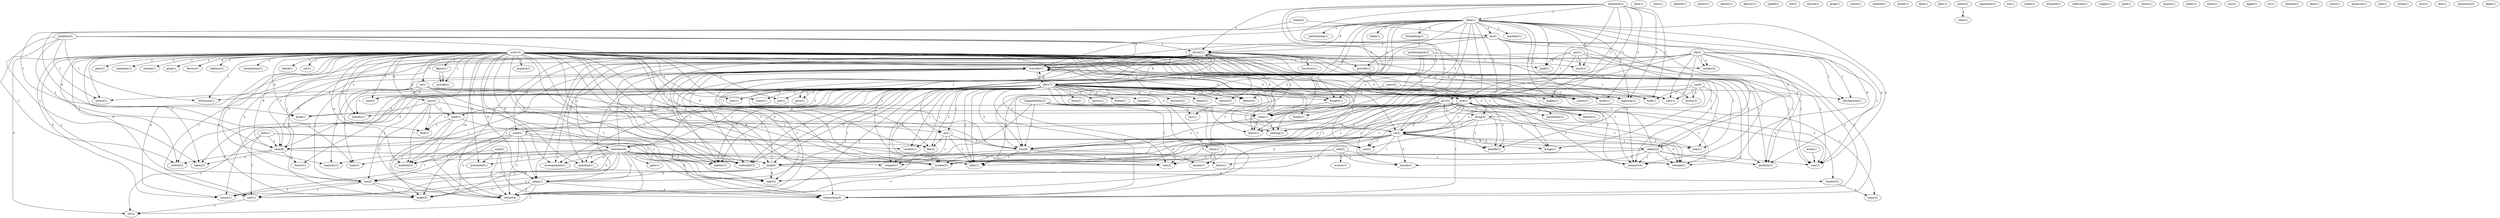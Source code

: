 digraph G {
  home [ label="home(2)" ];
  go [ label="go(2)" ];
  hook [ label="hook(1)" ];
  face [ label="face(1)" ];
  uses [ label="uses(1)" ];
  default [ label="default(1)" ];
  problem [ label="problem(3)" ];
  drive [ label="drive(21)" ];
  bunch [ label="bunch(1)" ];
  meg [ label="meg(9)" ];
  notice [ label="notice(1)" ];
  exclusion [ label="exclusion(1)" ];
  time [ label="time(8)" ];
  switch [ label="switch(2)" ];
  system [ label="system(5)" ];
  takes [ label="takes(2)" ];
  power [ label="power(1)" ];
  standard [ label="standard(2)" ];
  data [ label="data(1)" ];
  makes [ label="makes(1)" ];
  comes [ label="comes(1)" ];
  multi [ label="multi(1)" ];
  want [ label="want(1)" ];
  tasking [ label="tasking(1)" ];
  bus [ label="bus(8)" ];
  highway [ label="highway(1)" ];
  know [ label="know(1)" ];
  well [ label="well(1)" ];
  vlb [ label="vlb(1)" ];
  money [ label="money(2)" ];
  pc [ label="pc(10)" ];
  mechanism [ label="mechanism(1)" ];
  transfer [ label="transfer(7)" ];
  connection [ label="connection(3)" ];
  rate [ label="rate(1)" ];
  option [ label="option(1)" ];
  mfm [ label="mfm(1)" ];
  cost [ label="cost(1)" ];
  controller [ label="controller(2)" ];
  lot [ label="lot(2)" ];
  variant [ label="variant(1)" ];
  deliver [ label="deliver(1)" ];
  add [ label="add(3)" ];
  storage [ label="storage(1)" ];
  access [ label="access(1)" ];
  speed [ label="speed(1)" ];
  card [ label="card(2)" ];
  prevented [ label="prevented(1)" ];
  medium [ label="medium(2)" ];
  choice [ label="choice(4)" ];
  expandibility [ label="expandibility(2)" ];
  run [ label="run(1)" ];
  tape [ label="tape(3)" ];
  start [ label="start(1)" ];
  rom [ label="rom(2)" ];
  means [ label="means(1)" ];
  xel [ label="xel(2)" ];
  machine [ label="machine(1)" ];
  partitioning [ label="partitioning(1)" ];
  ide [ label="ide(4)" ];
  ability [ label="ability(2)" ];
  provide [ label="provide(1)" ];
  perform [ label="perform(1)" ];
  table [ label="table(1)" ];
  one [ label="one(1)" ];
  way [ label="way(2)" ];
  grab [ label="grab(1)" ];
  formatting [ label="formatting(1)" ];
  ie [ label="ie(2)" ];
  file [ label="file(3)" ];
  memory [ label="memory(4)" ];
  store [ label="store(1)" ];
  ide [ label="ide(17)" ];
  work [ label="work(1)" ];
  article [ label="article(1)" ];
  ve [ label="ve(3)" ];
  interface [ label="interface(6)" ];
  fringe [ label="fringe(1)" ];
  use [ label="use(2)" ];
  benefit [ label="benefit(1)" ];
  allow [ label="allow(1)" ];
  year [ label="year(1)" ];
  performance [ label="performance(2)" ];
  bought [ label="bought(1)" ];
  greg [ label="greg(1)" ];
  figure [ label="figure(2)" ];
  include [ label="include(1)" ];
  used [ label="used(1)" ];
  give [ label="give(1)" ];
  buys [ label="buys(1)" ];
  won [ label="won(1)" ];
  haven [ label="haven(1)" ];
  read [ label="read(1)" ];
  water [ label="water(1)" ];
  friend [ label="friend(1)" ];
  sec [ label="sec(2)" ];
  maxtor [ label="maxtor(2)" ];
  arrangement [ label="arrangement(1)" ];
  sence [ label="sence(1)" ];
  question [ label="question(1)" ];
  com [ label="com(2)" ];
  change [ label="change(1)" ];
  possibility [ label="possibility(1)" ];
  winner [ label="winner(1)" ];
  mine [ label="mine(2)" ];
  believe [ label="believe(1)" ];
  megs [ label="megs(1)" ];
  put [ label="put(1)" ];
  instance [ label="instance(1)" ];
  make [ label="make(2)" ];
  doesn [ label="doesn(1)" ];
  feanor [ label="feanor(2)" ];
  didn [ label="didn(1)" ];
  platter [ label="platter(1)" ];
  connor [ label="connor(3)" ];
  ve [ label="ve(2)" ];
  becomes [ label="becomes(1)" ];
  sense [ label="sense(1)" ];
  method [ label="method(1)" ];
  quote [ label="quote(1)" ];
  cpu [ label="cpu(1)" ];
  lack [ label="lack(1)" ];
  play [ label="play(1)" ];
  point [ label="point(3)" ];
  view [ label="view(1)" ];
  vlb [ label="vlb(2)" ];
  capability [ label="capability(1)" ];
  gets [ label="gets(1)" ];
  majority [ label="majority(1)" ];
  type [ label="type(1)" ];
  scsi [ label="scsi(15)" ];
  mac [ label="mac(3)" ];
  re [ label="re(1)" ];
  acquire [ label="acquire(1)" ];
  goes [ label="goes(1)" ];
  complain [ label="complain(1)" ];
  reason [ label="reason(1)" ];
  figure [ label="figure(1)" ];
  plug [ label="plug(1)" ];
  device [ label="device(1)" ];
  address [ label="address(1)" ];
  thing [ label="thing(3)" ];
  buyer [ label="buyer(2)" ];
  termination [ label="termination(1)" ];
  works [ label="works(1)" ];
  nobody [ label="nobody(1)" ];
  check [ label="check(1)" ];
  find [ label="find(1)" ];
  set [ label="set(1)" ];
  irq [ label="irq(1)" ];
  sheet [ label="sheet(1)" ];
  wlsmith [ label="wlsmith(1)" ];
  software [ label="software(1)" ];
  supply [ label="supply(1)" ];
  paid [ label="paid(1)" ];
  heart [ label="heart(1)" ];
  wayne [ label="wayne(1)" ];
  looks [ label="looks(1)" ];
  slave [ label="slave(1)" ];
  sun [ label="sun(1)" ];
  apple [ label="apple(1)" ];
  rri [ label="rri(1)" ];
  channel [ label="channel(1)" ];
  dma [ label="dma(1)" ];
  valve [ label="valve(1)" ];
  quantum [ label="quantum(1)" ];
  rpm [ label="rpm(1)" ];
  isa [ label="isa(9)" ];
  writes [ label="writes(1)" ];
  shaw [ label="shaw(2)" ];
  setup [ label="setup(1)" ];
  uwo [ label="uwo(1)" ];
  ibm [ label="ibm(1)" ];
  argument [ label="argument(2)" ];
  keep [ label="keep(1)" ];
  home -> go [ label="1" ];
  home -> hook [ label="1" ];
  problem -> drive [ label="1" ];
  problem -> bunch [ label="1" ];
  problem -> meg [ label="1" ];
  problem -> notice [ label="1" ];
  problem -> exclusion [ label="1" ];
  problem -> time [ label="1" ];
  problem -> switch [ label="1" ];
  problem -> system [ label="1" ];
  problem -> takes [ label="1" ];
  standard -> data [ label="1" ];
  standard -> makes [ label="1" ];
  standard -> drive [ label="1" ];
  standard -> comes [ label="1" ];
  standard -> multi [ label="1" ];
  standard -> want [ label="1" ];
  standard -> tasking [ label="1" ];
  standard -> bus [ label="1" ];
  standard -> highway [ label="1" ];
  standard -> know [ label="1" ];
  standard -> well [ label="1" ];
  vlb -> money [ label="1" ];
  vlb -> pc [ label="1" ];
  vlb -> mechanism [ label="1" ];
  vlb -> transfer [ label="1" ];
  vlb -> connection [ label="1" ];
  vlb -> rate [ label="1" ];
  mfm -> time [ label="1" ];
  mfm -> cost [ label="1" ];
  mfm -> controller [ label="1" ];
  mfm -> lot [ label="1" ];
  mfm -> variant [ label="1" ];
  add -> bunch [ label="1" ];
  add -> meg [ label="1" ];
  add -> storage [ label="1" ];
  add -> system [ label="1" ];
  add -> access [ label="1" ];
  card -> prevented [ label="1" ];
  card -> medium [ label="1" ];
  card -> choice [ label="1" ];
  card -> connection [ label="1" ];
  expandibility -> run [ label="1" ];
  expandibility -> tape [ label="1" ];
  expandibility -> start [ label="1" ];
  expandibility -> want [ label="1" ];
  expandibility -> bus [ label="1" ];
  expandibility -> rom [ label="1" ];
  expandibility -> means [ label="1" ];
  data -> machine [ label="1" ];
  data -> partitioning [ label="1" ];
  data -> ide [ label="2" ];
  data -> go [ label="2" ];
  data -> ability [ label="2" ];
  data -> drive [ label="6" ];
  data -> comes [ label="2" ];
  data -> provide [ label="2" ];
  data -> perform [ label="2" ];
  data -> table [ label="1" ];
  data -> multi [ label="2" ];
  data -> one [ label="2" ];
  data -> way [ label="2" ];
  data -> grab [ label="4" ];
  data -> formatting [ label="1" ];
  data -> time [ label="4" ];
  data -> want [ label="2" ];
  data -> tasking [ label="2" ];
  data -> ie [ label="1" ];
  data -> bus [ label="2" ];
  data -> file [ label="1" ];
  data -> highway [ label="2" ];
  data -> know [ label="2" ];
  data -> transfer [ label="6" ];
  data -> memory [ label="6" ];
  data -> store [ label="4" ];
  data -> ide [ label="2" ];
  work -> way [ label="1" ];
  ve -> ability [ label="3" ];
  ve -> drive [ label="1" ];
  ve -> bunch [ label="3" ];
  ve -> interface [ label="1" ];
  ve -> meg [ label="4" ];
  ve -> one [ label="1" ];
  ve -> tape [ label="1" ];
  ve -> time [ label="1" ];
  ve -> fringe [ label="3" ];
  ve -> bus [ label="1" ];
  ve -> use [ label="1" ];
  ve -> storage [ label="3" ];
  ve -> system [ label="3" ];
  ve -> benefit [ label="3" ];
  ve -> allow [ label="1" ];
  ve -> year [ label="1" ];
  performance -> bought [ label="1" ];
  performance -> money [ label="1" ];
  performance -> want [ label="1" ];
  figure -> include [ label="1" ];
  ide -> makes [ label="1" ];
  ide -> drive [ label="6" ];
  ide -> used [ label="2" ];
  ide -> give [ label="1" ];
  ide -> buys [ label="1" ];
  ide -> interface [ label="1" ];
  ide -> comes [ label="1" ];
  ide -> won [ label="1" ];
  ide -> haven [ label="1" ];
  ide -> read [ label="1" ];
  ide -> water [ label="1" ];
  ide -> multi [ label="1" ];
  ide -> meg [ label="3" ];
  ide -> friend [ label="1" ];
  ide -> sec [ label="1" ];
  ide -> one [ label="2" ];
  ide -> bought [ label="1" ];
  ide -> maxtor [ label="2" ];
  ide -> notice [ label="1" ];
  ide -> arrangement [ label="1" ];
  ide -> exclusion [ label="1" ];
  ide -> sence [ label="1" ];
  ide -> question [ label="1" ];
  ide -> time [ label="2" ];
  ide -> want [ label="2" ];
  ide -> switch [ label="1" ];
  ide -> com [ label="1" ];
  ide -> tasking [ label="1" ];
  ide -> change [ label="1" ];
  ide -> ie [ label="1" ];
  ide -> possibility [ label="1" ];
  ide -> bus [ label="3" ];
  ide -> use [ label="1" ];
  ide -> winner [ label="1" ];
  ide -> mine [ label="1" ];
  ide -> mechanism [ label="2" ];
  ide -> believe [ label="1" ];
  ide -> file [ label="2" ];
  ide -> highway [ label="1" ];
  ide -> system [ label="3" ];
  ide -> know [ label="2" ];
  ide -> transfer [ label="3" ];
  ide -> megs [ label="1" ];
  ide -> put [ label="1" ];
  ide -> instance [ label="2" ];
  ide -> make [ label="1" ];
  ide -> well [ label="1" ];
  ide -> takes [ label="1" ];
  ide -> memory [ label="1" ];
  ide -> doesn [ label="1" ];
  ide -> choice [ label="2" ];
  ide -> connection [ label="2" ];
  ide -> feanor [ label="1" ];
  ide -> controller [ label="2" ];
  ide -> didn [ label="1" ];
  ide -> platter [ label="1" ];
  ide -> rate [ label="1" ];
  ide -> variant [ label="1" ];
  ide -> connor [ label="2" ];
  ide -> ve [ label="1" ];
  go -> ability [ label="1" ];
  go -> drive [ label="2" ];
  go -> perform [ label="1" ];
  go -> one [ label="1" ];
  go -> way [ label="1" ];
  go -> system [ label="1" ];
  go -> transfer [ label="1" ];
  go -> memory [ label="1" ];
  ability -> bunch [ label="1" ];
  ability -> perform [ label="1" ];
  ability -> meg [ label="1" ];
  ability -> way [ label="1" ];
  ability -> storage [ label="1" ];
  ability -> system [ label="1" ];
  ability -> transfer [ label="1" ];
  ability -> memory [ label="1" ];
  drive -> used [ label="2" ];
  drive -> give [ label="1" ];
  drive -> interface [ label="2" ];
  drive -> provide [ label="2" ];
  drive -> perform [ label="1" ];
  drive -> becomes [ label="2" ];
  drive -> sec [ label="2" ];
  drive -> bought [ label="1" ];
  drive -> arrangement [ label="2" ];
  drive -> way [ label="1" ];
  drive -> sence [ label="2" ];
  drive -> question [ label="2" ];
  drive -> run [ label="1" ];
  drive -> tape [ label="3" ];
  drive -> want [ label="1" ];
  drive -> file [ label="1" ];
  drive -> system [ label="6" ];
  drive -> transfer [ label="3" ];
  drive -> megs [ label="2" ];
  drive -> make [ label="2" ];
  drive -> memory [ label="1" ];
  drive -> choice [ label="3" ];
  drive -> cost [ label="1" ];
  drive -> ide [ label="2" ];
  drive -> controller [ label="2" ];
  drive -> platter [ label="2" ];
  drive -> connor [ label="2" ];
  used -> sec [ label="1" ];
  used -> sence [ label="1" ];
  used -> file [ label="1" ];
  used -> megs [ label="1" ];
  used -> make [ label="1" ];
  used -> choice [ label="1" ];
  used -> controller [ label="1" ];
  cpu -> perform [ label="1" ];
  cpu -> one [ label="1" ];
  cpu -> way [ label="1" ];
  cpu -> grab [ label="1" ];
  cpu -> time [ label="1" ];
  cpu -> store [ label="1" ];
  point -> view [ label="1" ];
  vlb -> money [ label="1" ];
  vlb -> pc [ label="1" ];
  vlb -> mechanism [ label="1" ];
  vlb -> transfer [ label="1" ];
  vlb -> connection [ label="1" ];
  vlb -> rate [ label="1" ];
  interface -> gets [ label="1" ];
  interface -> meg [ label="2" ];
  interface -> majority [ label="1" ];
  interface -> sec [ label="2" ];
  interface -> arrangement [ label="1" ];
  interface -> sence [ label="1" ];
  interface -> question [ label="1" ];
  interface -> type [ label="1" ];
  interface -> prevented [ label="1" ];
  interface -> tape [ label="2" ];
  interface -> rom [ label="1" ];
  interface -> medium [ label="1" ];
  interface -> transfer [ label="1" ];
  interface -> megs [ label="1" ];
  interface -> make [ label="1" ];
  interface -> allow [ label="1" ];
  interface -> choice [ label="2" ];
  interface -> connection [ label="1" ];
  interface -> controller [ label="1" ];
  interface -> platter [ label="1" ];
  scsi -> comes [ label="2" ];
  scsi -> mac [ label="4" ];
  scsi -> re [ label="3" ];
  scsi -> acquire [ label="2" ];
  scsi -> goes [ label="1" ];
  scsi -> won [ label="2" ];
  scsi -> perform [ label="1" ];
  scsi -> complain [ label="1" ];
  scsi -> read [ label="2" ];
  scsi -> water [ label="1" ];
  scsi -> reason [ label="1" ];
  scsi -> multi [ label="2" ];
  scsi -> meg [ label="2" ];
  scsi -> majority [ label="1" ];
  scsi -> sec [ label="6" ];
  scsi -> one [ label="3" ];
  scsi -> bought [ label="1" ];
  scsi -> figure [ label="1" ];
  scsi -> notice [ label="1" ];
  scsi -> arrangement [ label="5" ];
  scsi -> way [ label="1" ];
  scsi -> exclusion [ label="1" ];
  scsi -> sence [ label="5" ];
  scsi -> plug [ label="1" ];
  scsi -> question [ label="5" ];
  scsi -> type [ label="1" ];
  scsi -> device [ label="4" ];
  scsi -> prevented [ label="2" ];
  scsi -> tape [ label="1" ];
  scsi -> grab [ label="1" ];
  scsi -> time [ label="6" ];
  scsi -> want [ label="3" ];
  scsi -> fringe [ label="1" ];
  scsi -> switch [ label="1" ];
  scsi -> com [ label="1" ];
  scsi -> tasking [ label="2" ];
  scsi -> address [ label="1" ];
  scsi -> hook [ label="4" ];
  scsi -> ie [ label="2" ];
  scsi -> bus [ label="6" ];
  scsi -> thing [ label="2" ];
  scsi -> use [ label="1" ];
  scsi -> winner [ label="2" ];
  scsi -> rom [ label="1" ];
  scsi -> buyer [ label="3" ];
  scsi -> medium [ label="4" ];
  scsi -> storage [ label="1" ];
  scsi -> termination [ label="1" ];
  scsi -> highway [ label="2" ];
  scsi -> system [ label="4" ];
  scsi -> know [ label="2" ];
  scsi -> transfer [ label="7" ];
  scsi -> benefit [ label="1" ];
  scsi -> works [ label="4" ];
  scsi -> megs [ label="8" ];
  scsi -> put [ label="1" ];
  scsi -> make [ label="6" ];
  scsi -> well [ label="2" ];
  scsi -> takes [ label="1" ];
  scsi -> memory [ label="2" ];
  scsi -> store [ label="1" ];
  scsi -> choice [ label="10" ];
  scsi -> cost [ label="2" ];
  scsi -> connection [ label="4" ];
  scsi -> feanor [ label="1" ];
  scsi -> include [ label="1" ];
  scsi -> year [ label="1" ];
  scsi -> controller [ label="5" ];
  scsi -> didn [ label="2" ];
  scsi -> nobody [ label="1" ];
  scsi -> check [ label="1" ];
  scsi -> platter [ label="5" ];
  scsi -> find [ label="2" ];
  scsi -> set [ label="1" ];
  scsi -> lot [ label="3" ];
  scsi -> ve [ label="2" ];
  mac -> read [ label="1" ];
  mac -> hook [ label="1" ];
  mac -> medium [ label="1" ];
  mac -> choice [ label="1" ];
  mac -> connection [ label="1" ];
  mac -> find [ label="1" ];
  re -> majority [ label="1" ];
  re -> type [ label="1" ];
  re -> tape [ label="1" ];
  re -> com [ label="1" ];
  re -> bus [ label="1" ];
  re -> rom [ label="1" ];
  re -> feanor [ label="1" ];
  re -> nobody [ label="1" ];
  read -> medium [ label="1" ];
  read -> choice [ label="1" ];
  read -> connection [ label="1" ];
  read -> find [ label="1" ];
  meg -> sec [ label="2" ];
  meg -> maxtor [ label="2" ];
  meg -> tape [ label="3" ];
  meg -> transfer [ label="1" ];
  meg -> megs [ label="1" ];
  meg -> cost [ label="1" ];
  sec -> sence [ label="1" ];
  sec -> transfer [ label="1" ];
  sec -> make [ label="1" ];
  sec -> choice [ label="1" ];
  sec -> cost [ label="1" ];
  one -> way [ label="1" ];
  one -> time [ label="3" ];
  one -> fringe [ label="1" ];
  one -> bus [ label="1" ];
  one -> thing [ label="2" ];
  one -> use [ label="3" ];
  one -> winner [ label="1" ];
  one -> storage [ label="1" ];
  one -> system [ label="1" ];
  one -> transfer [ label="1" ];
  one -> benefit [ label="1" ];
  one -> memory [ label="1" ];
  one -> didn [ label="1" ];
  one -> ve [ label="1" ];
  bought -> want [ label="1" ];
  figure -> include [ label="1" ];
  maxtor -> mine [ label="1" ];
  pc -> want [ label="1" ];
  pc -> fringe [ label="1" ];
  pc -> hook [ label="2" ];
  pc -> possibility [ label="1" ];
  pc -> bus [ label="1" ];
  pc -> thing [ label="1" ];
  pc -> rom [ label="1" ];
  pc -> believe [ label="1" ];
  pc -> medium [ label="1" ];
  pc -> storage [ label="1" ];
  pc -> system [ label="2" ];
  pc -> benefit [ label="1" ];
  pc -> works [ label="2" ];
  pc -> choice [ label="2" ];
  pc -> connection [ label="1" ];
  pc -> year [ label="1" ];
  pc -> nobody [ label="1" ];
  pc -> find [ label="1" ];
  pc -> ve [ label="2" ];
  start -> rom [ label="1" ];
  start -> means [ label="1" ];
  time -> switch [ label="2" ];
  time -> buyer [ label="2" ];
  time -> system [ label="2" ];
  time -> transfer [ label="2" ];
  time -> takes [ label="2" ];
  want -> tasking [ label="1" ];
  want -> bus [ label="1" ];
  want -> know [ label="1" ];
  ie -> bus [ label="1" ];
  ie -> winner [ label="1" ];
  ie -> file [ label="1" ];
  ie -> didn [ label="1" ];
  bus -> winner [ label="1" ];
  bus -> rom [ label="1" ];
  bus -> means [ label="1" ];
  bus -> didn [ label="1" ];
  thing -> use [ label="1" ];
  thing -> storage [ label="1" ];
  thing -> system [ label="1" ];
  thing -> benefit [ label="1" ];
  thing -> ve [ label="1" ];
  system -> choice [ label="1" ];
  transfer -> megs [ label="1" ];
  transfer -> make [ label="1" ];
  transfer -> memory [ label="1" ];
  transfer -> choice [ label="1" ];
  transfer -> ide [ label="1" ];
  transfer -> controller [ label="1" ];
  transfer -> platter [ label="1" ];
  transfer -> rate [ label="1" ];
  megs -> make [ label="1" ];
  megs -> choice [ label="2" ];
  megs -> cost [ label="1" ];
  megs -> connection [ label="1" ];
  megs -> lot [ label="1" ];
  isa -> well [ label="1" ];
  isa -> year [ label="1" ];
  isa -> writes [ label="1" ];
  isa -> didn [ label="3" ];
  isa -> rate [ label="1" ];
  isa -> ve [ label="1" ];
  shaw -> feanor [ label="1" ];
  shaw -> writes [ label="1" ];
  cost -> lot [ label="1" ];
  ide -> connection [ label="2" ];
  ide -> feanor [ label="1" ];
  ide -> controller [ label="2" ];
  ide -> didn [ label="1" ];
  ide -> platter [ label="1" ];
  ide -> rate [ label="1" ];
  ide -> variant [ label="1" ];
  ide -> connor [ label="2" ];
  ide -> ve [ label="1" ];
}
